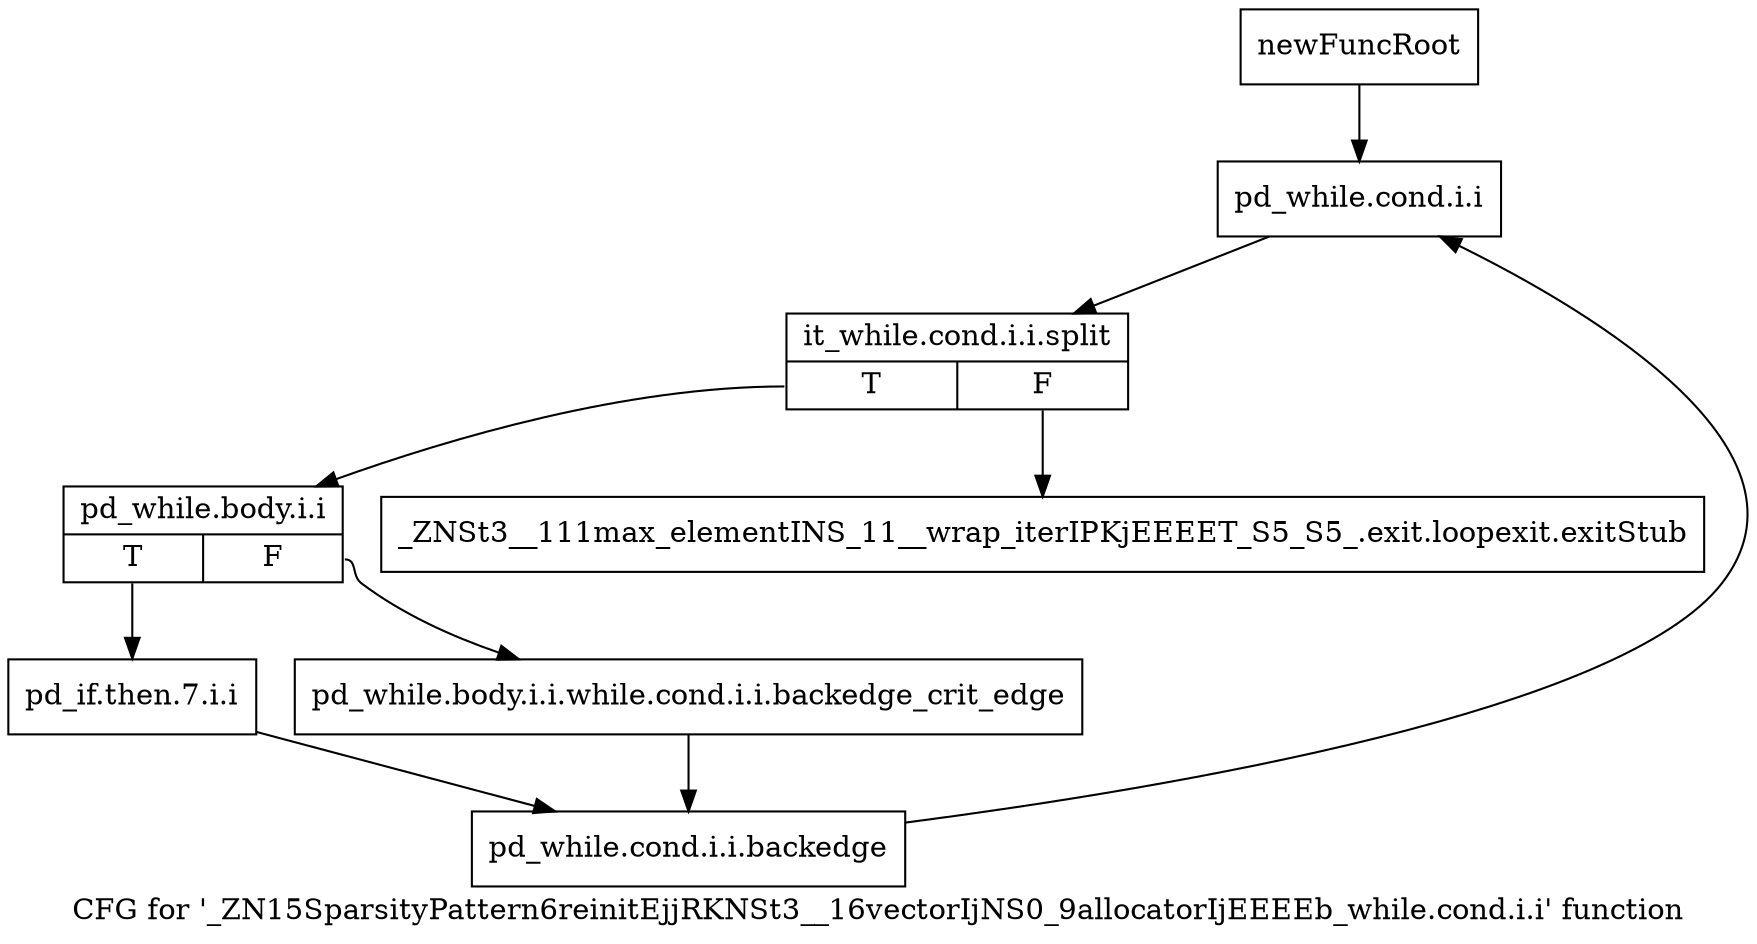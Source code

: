 digraph "CFG for '_ZN15SparsityPattern6reinitEjjRKNSt3__16vectorIjNS0_9allocatorIjEEEEb_while.cond.i.i' function" {
	label="CFG for '_ZN15SparsityPattern6reinitEjjRKNSt3__16vectorIjNS0_9allocatorIjEEEEb_while.cond.i.i' function";

	Node0x9736910 [shape=record,label="{newFuncRoot}"];
	Node0x9736910 -> Node0x97369b0;
	Node0x9736960 [shape=record,label="{_ZNSt3__111max_elementINS_11__wrap_iterIPKjEEEET_S5_S5_.exit.loopexit.exitStub}"];
	Node0x97369b0 [shape=record,label="{pd_while.cond.i.i}"];
	Node0x97369b0 -> Node0xab43b50;
	Node0xab43b50 [shape=record,label="{it_while.cond.i.i.split|{<s0>T|<s1>F}}"];
	Node0xab43b50:s0 -> Node0x9736a00;
	Node0xab43b50:s1 -> Node0x9736960;
	Node0x9736a00 [shape=record,label="{pd_while.body.i.i|{<s0>T|<s1>F}}"];
	Node0x9736a00:s0 -> Node0x9736aa0;
	Node0x9736a00:s1 -> Node0x9736a50;
	Node0x9736a50 [shape=record,label="{pd_while.body.i.i.while.cond.i.i.backedge_crit_edge}"];
	Node0x9736a50 -> Node0x9736af0;
	Node0x9736aa0 [shape=record,label="{pd_if.then.7.i.i}"];
	Node0x9736aa0 -> Node0x9736af0;
	Node0x9736af0 [shape=record,label="{pd_while.cond.i.i.backedge}"];
	Node0x9736af0 -> Node0x97369b0;
}
